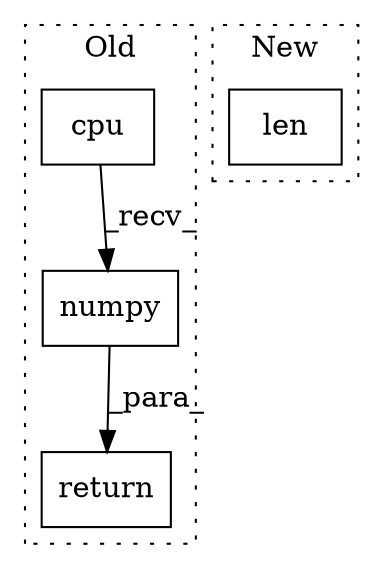 digraph G {
subgraph cluster0 {
1 [label="cpu" a="32" s="1635" l="5" shape="box"];
3 [label="numpy" a="32" s="1641" l="7" shape="box"];
4 [label="return" a="41" s="1328" l="7" shape="box"];
label = "Old";
style="dotted";
}
subgraph cluster1 {
2 [label="len" a="32" s="1642,1671" l="4,1" shape="box"];
label = "New";
style="dotted";
}
1 -> 3 [label="_recv_"];
3 -> 4 [label="_para_"];
}